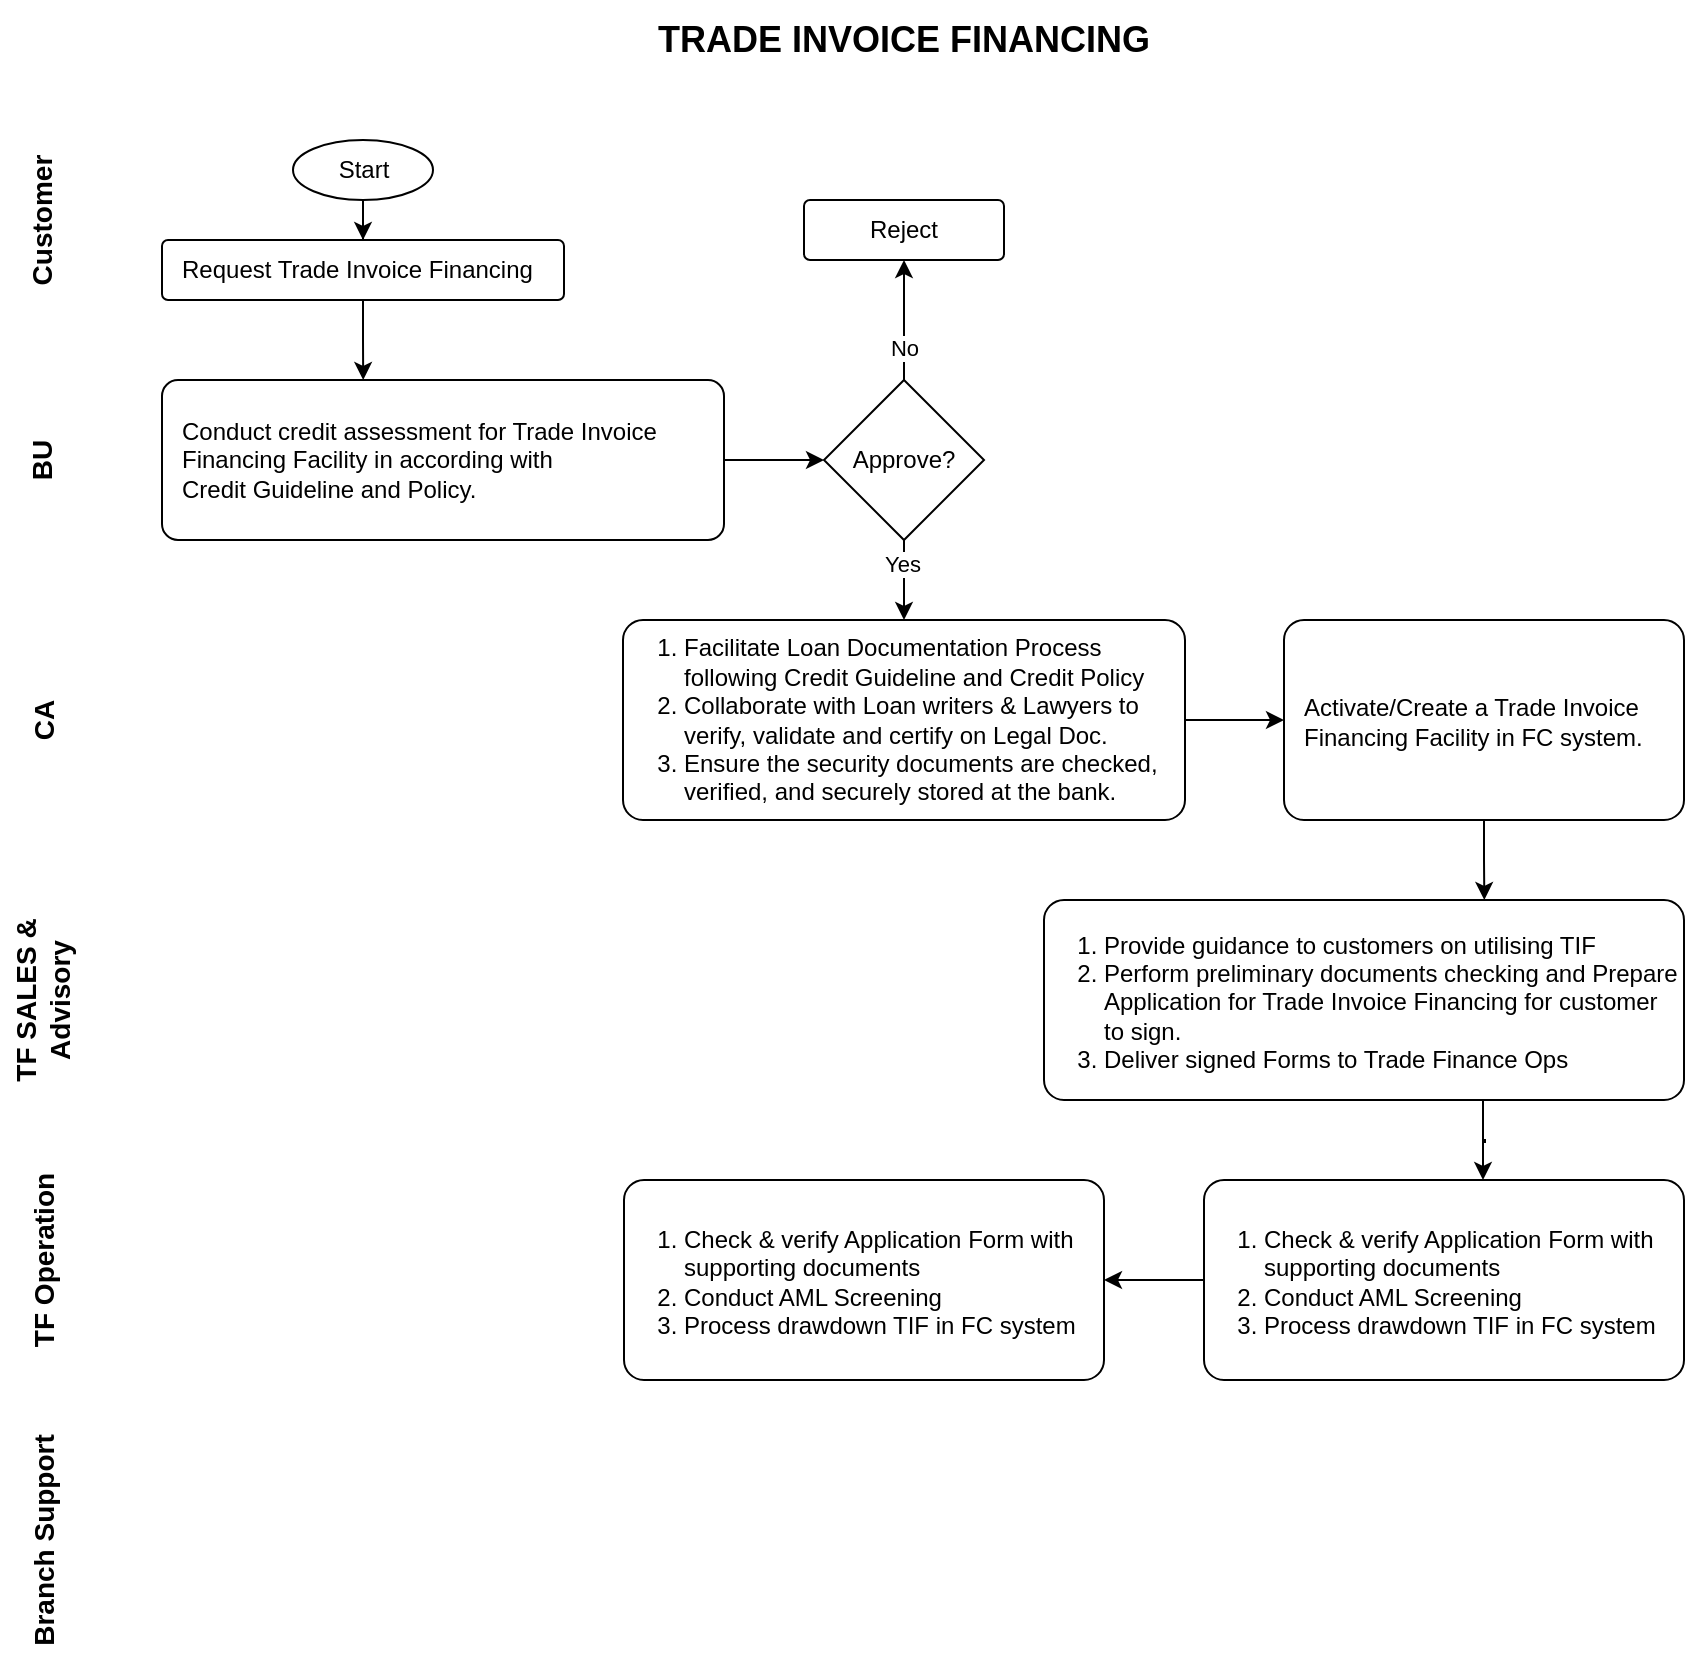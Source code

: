<mxfile version="26.1.1">
  <diagram name="Page-1" id="BD5kka51KfZyv1atW4Eq">
    <mxGraphModel dx="1500" dy="807" grid="1" gridSize="10" guides="1" tooltips="1" connect="1" arrows="1" fold="1" page="1" pageScale="1" pageWidth="1169" pageHeight="827" math="0" shadow="0">
      <root>
        <mxCell id="0" />
        <mxCell id="1" parent="0" />
        <mxCell id="CxEFb6XLbBm6YlCLKPa0-1" value="TRADE INVOICE FINANCING" style="text;html=1;align=center;verticalAlign=middle;whiteSpace=wrap;rounded=0;fontStyle=1;fontSize=18;" vertex="1" parent="1">
          <mxGeometry x="340" y="30" width="300" height="40" as="geometry" />
        </mxCell>
        <mxCell id="CxEFb6XLbBm6YlCLKPa0-3" value="Customer" style="text;html=1;align=center;verticalAlign=middle;whiteSpace=wrap;rounded=0;fontSize=14;fontStyle=1;rotation=-90;" vertex="1" parent="1">
          <mxGeometry x="-1" y="120" width="120" height="40" as="geometry" />
        </mxCell>
        <mxCell id="CxEFb6XLbBm6YlCLKPa0-5" value="BU" style="text;html=1;align=center;verticalAlign=middle;whiteSpace=wrap;rounded=0;fontSize=14;fontStyle=1;rotation=-90;" vertex="1" parent="1">
          <mxGeometry x="-1" y="240" width="120" height="40" as="geometry" />
        </mxCell>
        <mxCell id="CxEFb6XLbBm6YlCLKPa0-6" value="CA" style="text;html=1;align=center;verticalAlign=middle;whiteSpace=wrap;rounded=0;fontSize=14;fontStyle=1;rotation=270;" vertex="1" parent="1">
          <mxGeometry y="370" width="120" height="40" as="geometry" />
        </mxCell>
        <mxCell id="CxEFb6XLbBm6YlCLKPa0-7" value="TF SALES &amp;amp; Advisory" style="text;html=1;align=center;verticalAlign=middle;whiteSpace=wrap;rounded=0;fontSize=14;fontStyle=1;rotation=270;" vertex="1" parent="1">
          <mxGeometry x="-11" y="510" width="140" height="40" as="geometry" />
        </mxCell>
        <mxCell id="CxEFb6XLbBm6YlCLKPa0-8" value="TF Operation" style="text;html=1;align=center;verticalAlign=middle;whiteSpace=wrap;rounded=0;fontSize=14;fontStyle=1;rotation=270;" vertex="1" parent="1">
          <mxGeometry y="640" width="120" height="40" as="geometry" />
        </mxCell>
        <mxCell id="CxEFb6XLbBm6YlCLKPa0-9" value="Branch Support" style="text;html=1;align=center;verticalAlign=middle;whiteSpace=wrap;rounded=0;fontSize=14;fontStyle=1;rotation=270;" vertex="1" parent="1">
          <mxGeometry y="780" width="120" height="40" as="geometry" />
        </mxCell>
        <mxCell id="CxEFb6XLbBm6YlCLKPa0-13" style="edgeStyle=orthogonalEdgeStyle;rounded=0;orthogonalLoop=1;jettySize=auto;html=1;entryX=0.5;entryY=0;entryDx=0;entryDy=0;" edge="1" parent="1" source="CxEFb6XLbBm6YlCLKPa0-10" target="CxEFb6XLbBm6YlCLKPa0-12">
          <mxGeometry relative="1" as="geometry" />
        </mxCell>
        <mxCell id="CxEFb6XLbBm6YlCLKPa0-10" value="Start" style="ellipse;whiteSpace=wrap;html=1;" vertex="1" parent="1">
          <mxGeometry x="184.5" y="100" width="70" height="30" as="geometry" />
        </mxCell>
        <mxCell id="CxEFb6XLbBm6YlCLKPa0-12" value="Request Trade Invoice Financing" style="rounded=1;whiteSpace=wrap;html=1;arcSize=10;spacingLeft=8;align=left;" vertex="1" parent="1">
          <mxGeometry x="119" y="150" width="201" height="30" as="geometry" />
        </mxCell>
        <mxCell id="CxEFb6XLbBm6YlCLKPa0-21" style="edgeStyle=orthogonalEdgeStyle;rounded=0;orthogonalLoop=1;jettySize=auto;html=1;entryX=0;entryY=0.5;entryDx=0;entryDy=0;" edge="1" parent="1" source="CxEFb6XLbBm6YlCLKPa0-14" target="CxEFb6XLbBm6YlCLKPa0-15">
          <mxGeometry relative="1" as="geometry" />
        </mxCell>
        <mxCell id="CxEFb6XLbBm6YlCLKPa0-14" value="Conduct credit assessment for Trade Invoice Financing Facility in according with Credit&amp;nbsp;Guideline and Policy." style="rounded=1;whiteSpace=wrap;html=1;arcSize=10;spacingTop=0;imageWidth=24;spacingBottom=0;spacingLeft=8;align=left;" vertex="1" parent="1">
          <mxGeometry x="119" y="220" width="281" height="80" as="geometry" />
        </mxCell>
        <mxCell id="CxEFb6XLbBm6YlCLKPa0-18" style="edgeStyle=orthogonalEdgeStyle;rounded=0;orthogonalLoop=1;jettySize=auto;html=1;" edge="1" parent="1" source="CxEFb6XLbBm6YlCLKPa0-15">
          <mxGeometry relative="1" as="geometry">
            <mxPoint x="490" y="160" as="targetPoint" />
          </mxGeometry>
        </mxCell>
        <mxCell id="CxEFb6XLbBm6YlCLKPa0-19" value="No" style="edgeLabel;html=1;align=center;verticalAlign=middle;resizable=0;points=[];" vertex="1" connectable="0" parent="CxEFb6XLbBm6YlCLKPa0-18">
          <mxGeometry x="-0.464" relative="1" as="geometry">
            <mxPoint as="offset" />
          </mxGeometry>
        </mxCell>
        <mxCell id="CxEFb6XLbBm6YlCLKPa0-25" style="edgeStyle=orthogonalEdgeStyle;rounded=0;orthogonalLoop=1;jettySize=auto;html=1;entryX=0.5;entryY=0;entryDx=0;entryDy=0;" edge="1" parent="1" source="CxEFb6XLbBm6YlCLKPa0-15" target="CxEFb6XLbBm6YlCLKPa0-22">
          <mxGeometry relative="1" as="geometry" />
        </mxCell>
        <mxCell id="CxEFb6XLbBm6YlCLKPa0-26" value="Yes" style="edgeLabel;html=1;align=center;verticalAlign=middle;resizable=0;points=[];" vertex="1" connectable="0" parent="CxEFb6XLbBm6YlCLKPa0-25">
          <mxGeometry x="-0.399" y="-1" relative="1" as="geometry">
            <mxPoint as="offset" />
          </mxGeometry>
        </mxCell>
        <mxCell id="CxEFb6XLbBm6YlCLKPa0-15" value="Approve?" style="rhombus;whiteSpace=wrap;html=1;" vertex="1" parent="1">
          <mxGeometry x="450" y="220" width="80" height="80" as="geometry" />
        </mxCell>
        <mxCell id="CxEFb6XLbBm6YlCLKPa0-17" style="edgeStyle=orthogonalEdgeStyle;rounded=0;orthogonalLoop=1;jettySize=auto;html=1;entryX=0.358;entryY=0;entryDx=0;entryDy=0;entryPerimeter=0;" edge="1" parent="1" source="CxEFb6XLbBm6YlCLKPa0-12" target="CxEFb6XLbBm6YlCLKPa0-14">
          <mxGeometry relative="1" as="geometry" />
        </mxCell>
        <mxCell id="CxEFb6XLbBm6YlCLKPa0-20" value="Reject" style="rounded=1;whiteSpace=wrap;html=1;arcSize=10;" vertex="1" parent="1">
          <mxGeometry x="440" y="130" width="100" height="30" as="geometry" />
        </mxCell>
        <mxCell id="CxEFb6XLbBm6YlCLKPa0-28" style="edgeStyle=orthogonalEdgeStyle;rounded=0;orthogonalLoop=1;jettySize=auto;html=1;" edge="1" parent="1" source="CxEFb6XLbBm6YlCLKPa0-22" target="CxEFb6XLbBm6YlCLKPa0-27">
          <mxGeometry relative="1" as="geometry" />
        </mxCell>
        <mxCell id="CxEFb6XLbBm6YlCLKPa0-22" value="&lt;ol&gt;&lt;li&gt;Facilitate Loan Documentation Process following Credit Guideline and Credit Policy&lt;/li&gt;&lt;li&gt;Collaborate with Loan writers &amp;amp; Lawyers to verify, validate and certify on Legal Doc.&lt;/li&gt;&lt;li&gt;Ensure the security documents are checked, verified, and securely stored at the bank.&lt;/li&gt;&lt;/ol&gt;" style="rounded=1;whiteSpace=wrap;html=1;align=left;arcSize=10;spacingLeft=-12;" vertex="1" parent="1">
          <mxGeometry x="349.5" y="340" width="281" height="100" as="geometry" />
        </mxCell>
        <mxCell id="CxEFb6XLbBm6YlCLKPa0-27" value="&lt;span style=&quot;background-color: transparent; color: light-dark(rgb(0, 0, 0), rgb(255, 255, 255));&quot;&gt;Activate/Create a Trade Invoice Financing Facility in FC system.&lt;/span&gt;" style="rounded=1;whiteSpace=wrap;html=1;align=left;arcSize=10;strokeOpacity=100;imageHeight=24;imageAspect=1;spacingTop=1;spacingLeft=8;" vertex="1" parent="1">
          <mxGeometry x="680" y="340" width="200" height="100" as="geometry" />
        </mxCell>
        <mxCell id="CxEFb6XLbBm6YlCLKPa0-29" value="&lt;ol&gt;&lt;li&gt;Provide guidance to customers on utilising TIF&lt;/li&gt;&lt;li&gt;Perform preliminary documents checking and Prepare Application for Trade Invoice Financing for customer to sign.&lt;/li&gt;&lt;li&gt;Deliver signed Forms to Trade Finance Ops&lt;/li&gt;&lt;/ol&gt;" style="rounded=1;whiteSpace=wrap;html=1;align=left;arcSize=10;strokeOpacity=100;imageHeight=24;imageAspect=1;spacingTop=1;spacingLeft=-12;" vertex="1" parent="1">
          <mxGeometry x="560" y="480" width="320" height="100" as="geometry" />
        </mxCell>
        <mxCell id="CxEFb6XLbBm6YlCLKPa0-30" style="edgeStyle=orthogonalEdgeStyle;rounded=0;orthogonalLoop=1;jettySize=auto;html=1;entryX=0.688;entryY=0;entryDx=0;entryDy=0;entryPerimeter=0;" edge="1" parent="1" source="CxEFb6XLbBm6YlCLKPa0-27" target="CxEFb6XLbBm6YlCLKPa0-29">
          <mxGeometry relative="1" as="geometry" />
        </mxCell>
        <mxCell id="CxEFb6XLbBm6YlCLKPa0-36" style="edgeStyle=orthogonalEdgeStyle;rounded=0;orthogonalLoop=1;jettySize=auto;html=1;entryX=1;entryY=0.5;entryDx=0;entryDy=0;" edge="1" parent="1" source="CxEFb6XLbBm6YlCLKPa0-32" target="CxEFb6XLbBm6YlCLKPa0-33">
          <mxGeometry relative="1" as="geometry" />
        </mxCell>
        <mxCell id="CxEFb6XLbBm6YlCLKPa0-32" value="&lt;ol&gt;&lt;li&gt;Check &amp;amp; verify Application Form with supporting documents&lt;/li&gt;&lt;li&gt;Conduct AML Screening&lt;/li&gt;&lt;li&gt;Process drawdown TIF in FC system&lt;/li&gt;&lt;/ol&gt;" style="rounded=1;whiteSpace=wrap;html=1;align=left;arcSize=10;strokeOpacity=100;imageHeight=24;imageAspect=1;spacingTop=1;spacingLeft=-12;" vertex="1" parent="1">
          <mxGeometry x="640" y="620" width="240" height="100" as="geometry" />
        </mxCell>
        <mxCell id="CxEFb6XLbBm6YlCLKPa0-33" value="&lt;ol&gt;&lt;li&gt;Check &amp;amp; verify Application Form with supporting documents&lt;/li&gt;&lt;li&gt;Conduct AML Screening&lt;/li&gt;&lt;li&gt;Process drawdown TIF in FC system&lt;/li&gt;&lt;/ol&gt;" style="rounded=1;whiteSpace=wrap;html=1;align=left;arcSize=10;strokeOpacity=100;imageHeight=24;imageAspect=1;spacingTop=1;spacingLeft=-12;" vertex="1" parent="1">
          <mxGeometry x="350" y="620" width="240" height="100" as="geometry" />
        </mxCell>
        <mxCell id="CxEFb6XLbBm6YlCLKPa0-35" style="edgeStyle=orthogonalEdgeStyle;rounded=0;orthogonalLoop=1;jettySize=auto;html=1;entryX=0.688;entryY=0;entryDx=0;entryDy=0;entryPerimeter=0;" edge="1" parent="1">
          <mxGeometry relative="1" as="geometry">
            <mxPoint x="779.5" y="580" as="sourcePoint" />
            <mxPoint x="779.5" y="620" as="targetPoint" />
            <Array as="points">
              <mxPoint x="779.5" y="601" />
              <mxPoint x="780.5" y="601" />
              <mxPoint x="780.5" y="600" />
              <mxPoint x="779.5" y="600" />
            </Array>
          </mxGeometry>
        </mxCell>
      </root>
    </mxGraphModel>
  </diagram>
</mxfile>
